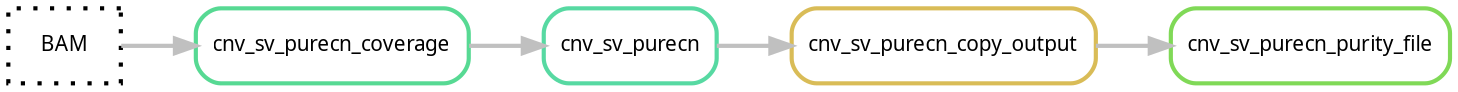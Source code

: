 digraph snakemake_dag {
	rankdir=LR;
    graph[bgcolor=white, margin=0];
    node[shape=box, style=rounded, fontname=sans,                 fontsize=10, penwidth=2];
    edge[penwidth=2, color=grey];
	200[label = "BAM", color = "0.0 0.0 0.0", style="dotted"];
	52[label = "cnv_sv_purecn_purity_file", color = "0.28 0.6 0.85", style="rounded"];
	53[label = "cnv_sv_purecn", color = "0.43 0.6 0.85", style="rounded"];
	54[label = "cnv_sv_purecn_coverage", color = "0.41 0.6 0.85", style="rounded"];
	117[label = "cnv_sv_purecn_copy_output", color = "0.13 0.6 0.85", style="rounded"];
	117 -> 52
	200 -> 54
	54 -> 53
	53 -> 117
}            
